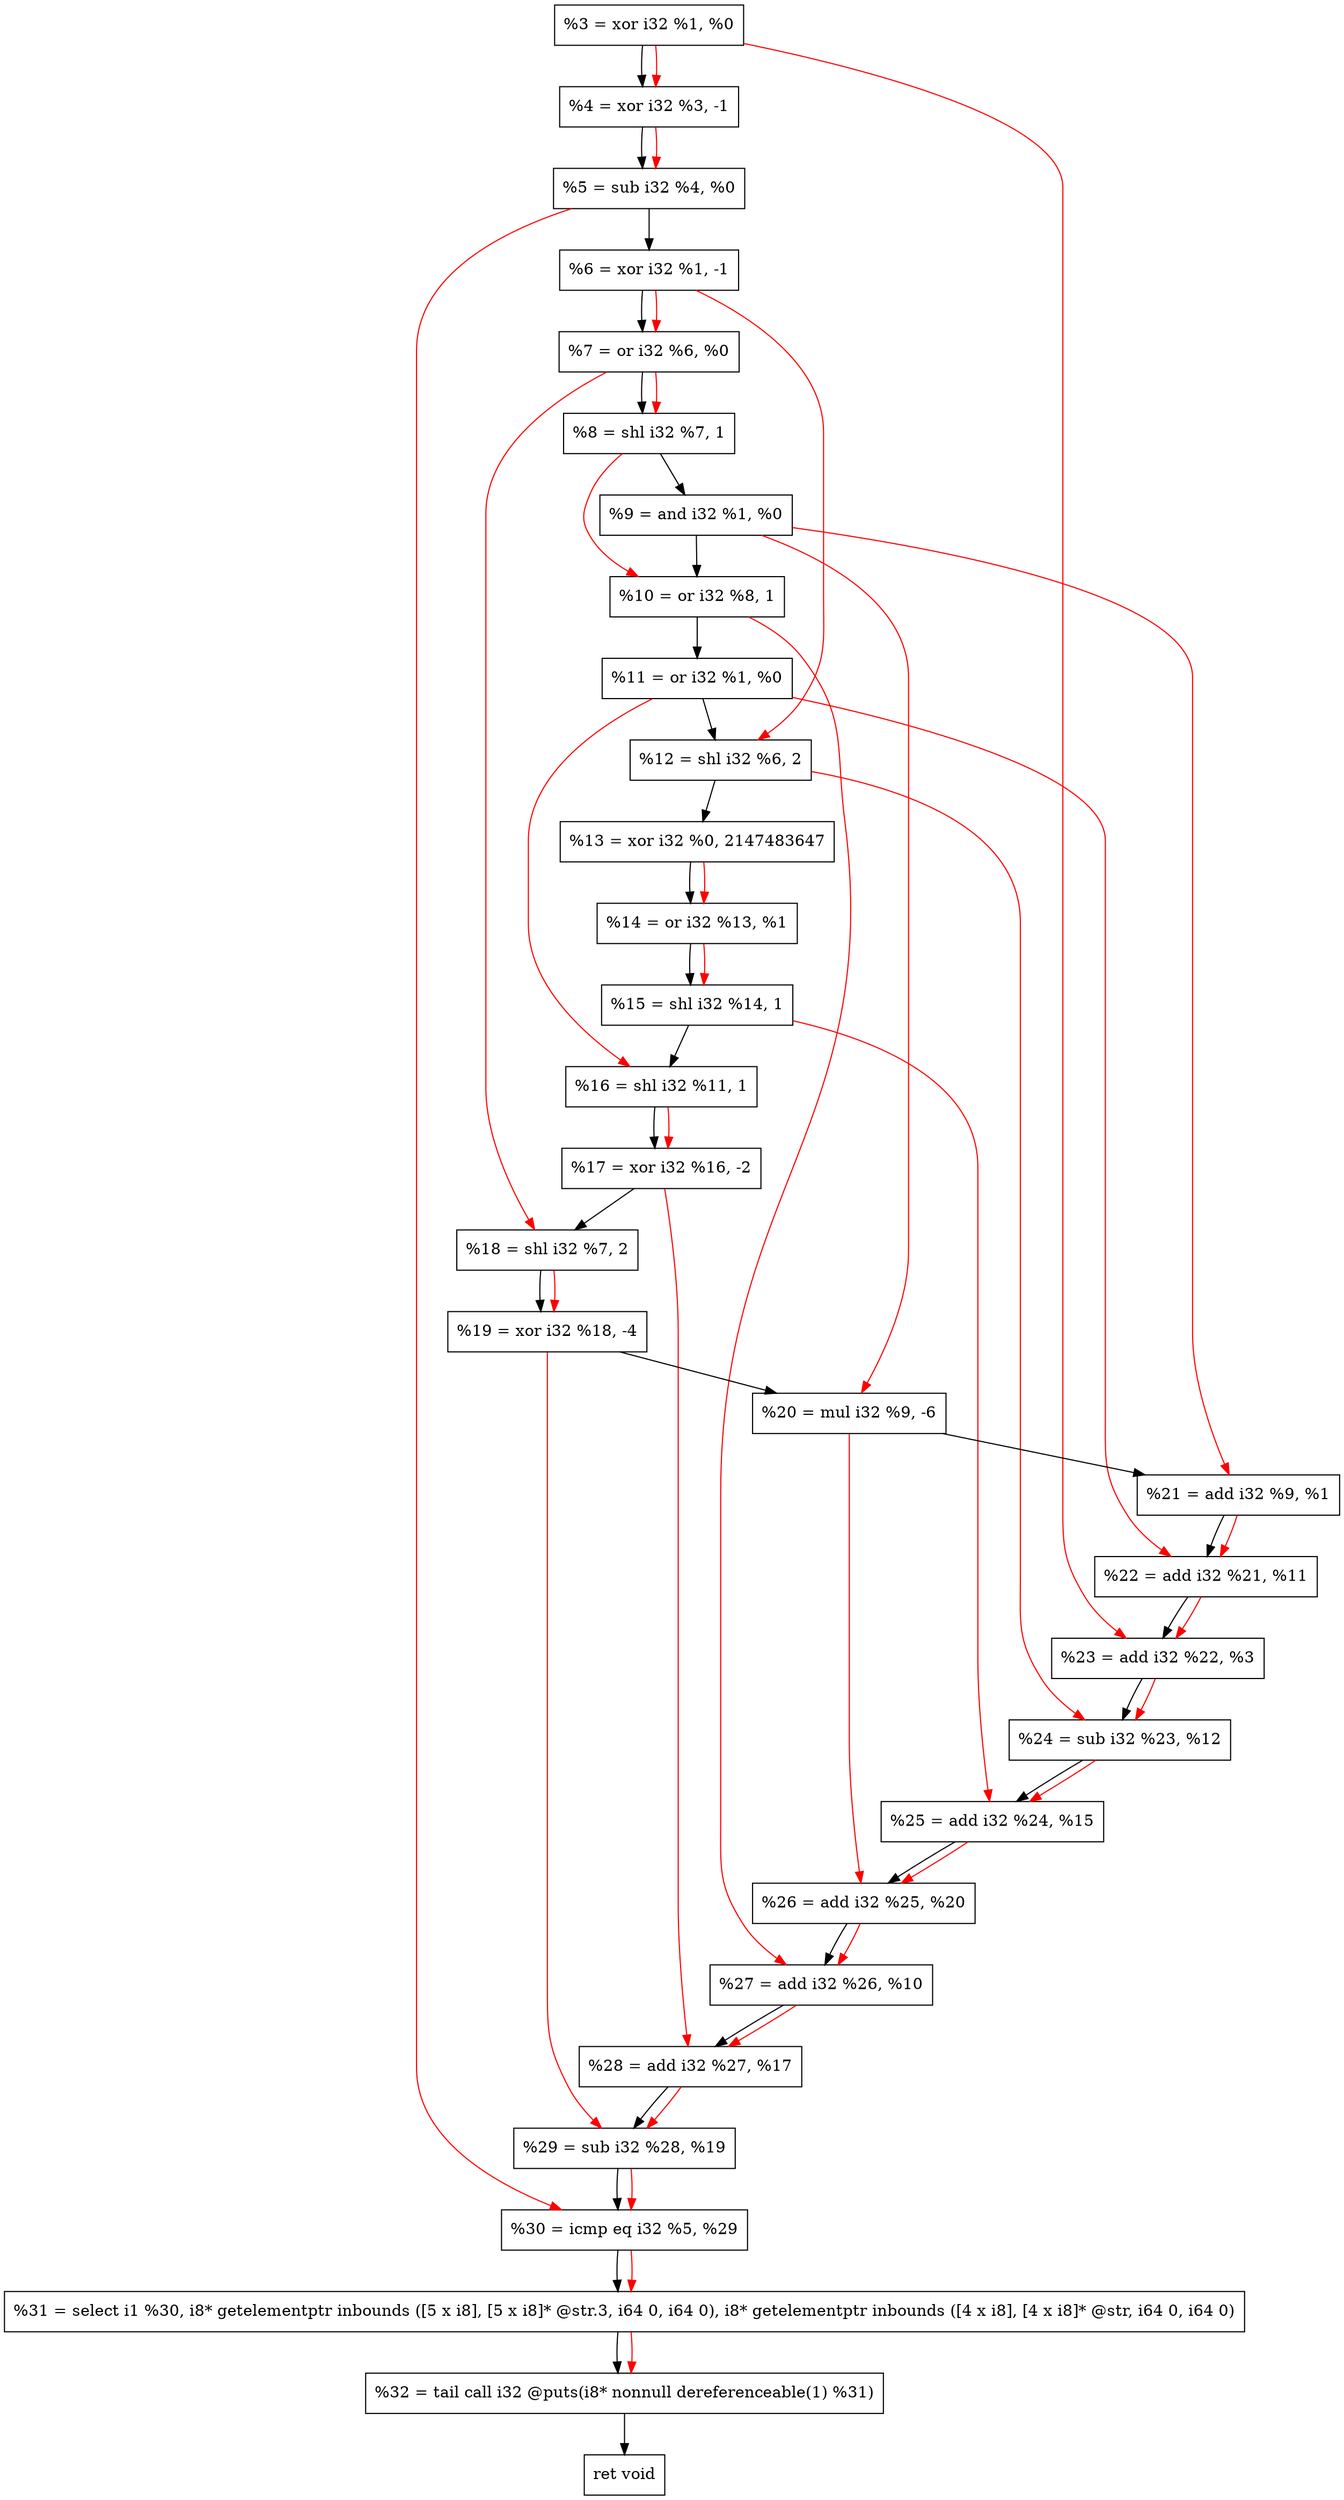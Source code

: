 digraph "DFG for'crackme' function" {
	Node0xdd1610[shape=record, label="  %3 = xor i32 %1, %0"];
	Node0xdd1cc0[shape=record, label="  %4 = xor i32 %3, -1"];
	Node0xdd1d80[shape=record, label="  %5 = sub i32 %4, %0"];
	Node0xdd1df0[shape=record, label="  %6 = xor i32 %1, -1"];
	Node0xdd1e60[shape=record, label="  %7 = or i32 %6, %0"];
	Node0xdd1ed0[shape=record, label="  %8 = shl i32 %7, 1"];
	Node0xdd1f40[shape=record, label="  %9 = and i32 %1, %0"];
	Node0xdd1fb0[shape=record, label="  %10 = or i32 %8, 1"];
	Node0xdd2020[shape=record, label="  %11 = or i32 %1, %0"];
	Node0xdd20c0[shape=record, label="  %12 = shl i32 %6, 2"];
	Node0xdd2160[shape=record, label="  %13 = xor i32 %0, 2147483647"];
	Node0xdd21d0[shape=record, label="  %14 = or i32 %13, %1"];
	Node0xdd2240[shape=record, label="  %15 = shl i32 %14, 1"];
	Node0xdd22b0[shape=record, label="  %16 = shl i32 %11, 1"];
	Node0xdd2350[shape=record, label="  %17 = xor i32 %16, -2"];
	Node0xdd23c0[shape=record, label="  %18 = shl i32 %7, 2"];
	Node0xdd2460[shape=record, label="  %19 = xor i32 %18, -4"];
	Node0xdd2500[shape=record, label="  %20 = mul i32 %9, -6"];
	Node0xdd2570[shape=record, label="  %21 = add i32 %9, %1"];
	Node0xdd25e0[shape=record, label="  %22 = add i32 %21, %11"];
	Node0xdd2650[shape=record, label="  %23 = add i32 %22, %3"];
	Node0xdd26c0[shape=record, label="  %24 = sub i32 %23, %12"];
	Node0xdd2730[shape=record, label="  %25 = add i32 %24, %15"];
	Node0xdd27a0[shape=record, label="  %26 = add i32 %25, %20"];
	Node0xdd2810[shape=record, label="  %27 = add i32 %26, %10"];
	Node0xdd2880[shape=record, label="  %28 = add i32 %27, %17"];
	Node0xdd28f0[shape=record, label="  %29 = sub i32 %28, %19"];
	Node0xdd2960[shape=record, label="  %30 = icmp eq i32 %5, %29"];
	Node0xd72268[shape=record, label="  %31 = select i1 %30, i8* getelementptr inbounds ([5 x i8], [5 x i8]* @str.3, i64 0, i64 0), i8* getelementptr inbounds ([4 x i8], [4 x i8]* @str, i64 0, i64 0)"];
	Node0xdd2e00[shape=record, label="  %32 = tail call i32 @puts(i8* nonnull dereferenceable(1) %31)"];
	Node0xdd3060[shape=record, label="  ret void"];
	Node0xdd1610 -> Node0xdd1cc0;
	Node0xdd1cc0 -> Node0xdd1d80;
	Node0xdd1d80 -> Node0xdd1df0;
	Node0xdd1df0 -> Node0xdd1e60;
	Node0xdd1e60 -> Node0xdd1ed0;
	Node0xdd1ed0 -> Node0xdd1f40;
	Node0xdd1f40 -> Node0xdd1fb0;
	Node0xdd1fb0 -> Node0xdd2020;
	Node0xdd2020 -> Node0xdd20c0;
	Node0xdd20c0 -> Node0xdd2160;
	Node0xdd2160 -> Node0xdd21d0;
	Node0xdd21d0 -> Node0xdd2240;
	Node0xdd2240 -> Node0xdd22b0;
	Node0xdd22b0 -> Node0xdd2350;
	Node0xdd2350 -> Node0xdd23c0;
	Node0xdd23c0 -> Node0xdd2460;
	Node0xdd2460 -> Node0xdd2500;
	Node0xdd2500 -> Node0xdd2570;
	Node0xdd2570 -> Node0xdd25e0;
	Node0xdd25e0 -> Node0xdd2650;
	Node0xdd2650 -> Node0xdd26c0;
	Node0xdd26c0 -> Node0xdd2730;
	Node0xdd2730 -> Node0xdd27a0;
	Node0xdd27a0 -> Node0xdd2810;
	Node0xdd2810 -> Node0xdd2880;
	Node0xdd2880 -> Node0xdd28f0;
	Node0xdd28f0 -> Node0xdd2960;
	Node0xdd2960 -> Node0xd72268;
	Node0xd72268 -> Node0xdd2e00;
	Node0xdd2e00 -> Node0xdd3060;
edge [color=red]
	Node0xdd1610 -> Node0xdd1cc0;
	Node0xdd1cc0 -> Node0xdd1d80;
	Node0xdd1df0 -> Node0xdd1e60;
	Node0xdd1e60 -> Node0xdd1ed0;
	Node0xdd1ed0 -> Node0xdd1fb0;
	Node0xdd1df0 -> Node0xdd20c0;
	Node0xdd2160 -> Node0xdd21d0;
	Node0xdd21d0 -> Node0xdd2240;
	Node0xdd2020 -> Node0xdd22b0;
	Node0xdd22b0 -> Node0xdd2350;
	Node0xdd1e60 -> Node0xdd23c0;
	Node0xdd23c0 -> Node0xdd2460;
	Node0xdd1f40 -> Node0xdd2500;
	Node0xdd1f40 -> Node0xdd2570;
	Node0xdd2570 -> Node0xdd25e0;
	Node0xdd2020 -> Node0xdd25e0;
	Node0xdd25e0 -> Node0xdd2650;
	Node0xdd1610 -> Node0xdd2650;
	Node0xdd2650 -> Node0xdd26c0;
	Node0xdd20c0 -> Node0xdd26c0;
	Node0xdd26c0 -> Node0xdd2730;
	Node0xdd2240 -> Node0xdd2730;
	Node0xdd2730 -> Node0xdd27a0;
	Node0xdd2500 -> Node0xdd27a0;
	Node0xdd27a0 -> Node0xdd2810;
	Node0xdd1fb0 -> Node0xdd2810;
	Node0xdd2810 -> Node0xdd2880;
	Node0xdd2350 -> Node0xdd2880;
	Node0xdd2880 -> Node0xdd28f0;
	Node0xdd2460 -> Node0xdd28f0;
	Node0xdd1d80 -> Node0xdd2960;
	Node0xdd28f0 -> Node0xdd2960;
	Node0xdd2960 -> Node0xd72268;
	Node0xd72268 -> Node0xdd2e00;
}
